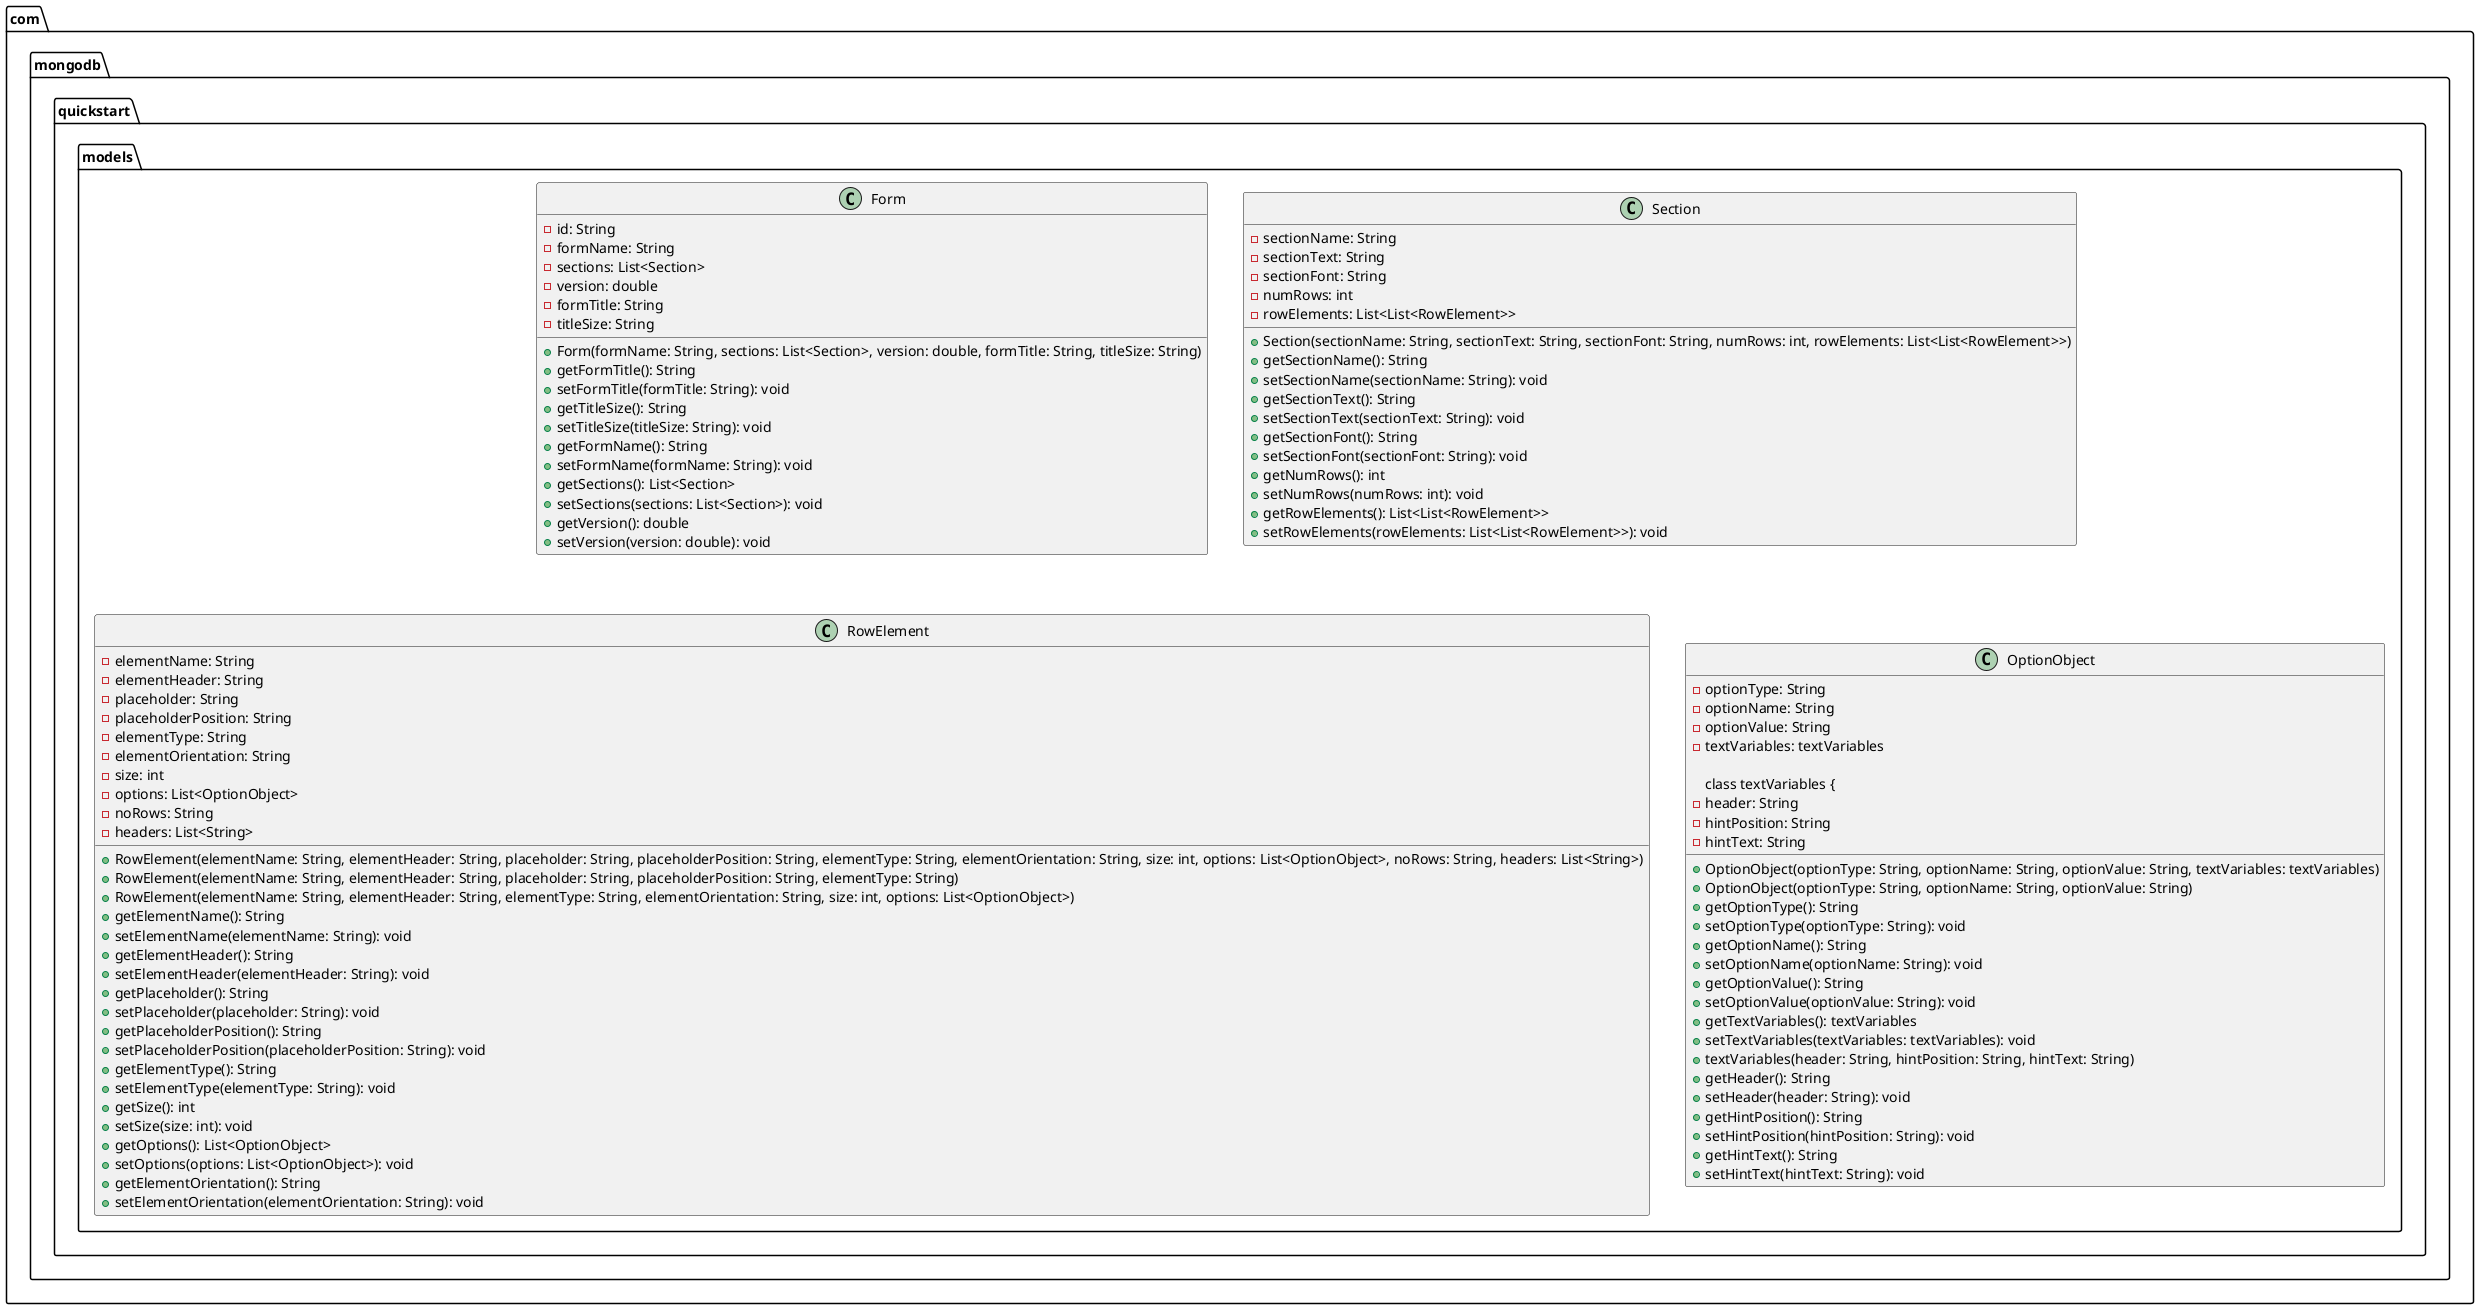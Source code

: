 @startuml
package com.mongodb.quickstart.models {
    class Form {
        - id: String
        - formName: String
        - sections: List<Section>
        - version: double
        - formTitle: String
        - titleSize: String
        + Form(formName: String, sections: List<Section>, version: double, formTitle: String, titleSize: String)
        + getFormTitle(): String
        + setFormTitle(formTitle: String): void
        + getTitleSize(): String
        + setTitleSize(titleSize: String): void
        + getFormName(): String
        + setFormName(formName: String): void
        + getSections(): List<Section>
        + setSections(sections: List<Section>): void
        + getVersion(): double
        + setVersion(version: double): void
    }

    class Section {
        - sectionName: String
        - sectionText: String
        - sectionFont: String
        - numRows: int
        - rowElements: List<List<RowElement>>
        + Section(sectionName: String, sectionText: String, sectionFont: String, numRows: int, rowElements: List<List<RowElement>>)
        + getSectionName(): String
        + setSectionName(sectionName: String): void
        + getSectionText(): String
        + setSectionText(sectionText: String): void
        + getSectionFont(): String
        + setSectionFont(sectionFont: String): void
        + getNumRows(): int
        + setNumRows(numRows: int): void
        + getRowElements(): List<List<RowElement>>
        + setRowElements(rowElements: List<List<RowElement>>): void
    }

    class RowElement {
        - elementName: String
        - elementHeader: String
        - placeholder: String
        - placeholderPosition: String
        - elementType: String
        - elementOrientation: String
        - size: int
        - options: List<OptionObject>
        - noRows: String
        - headers: List<String>
        + RowElement(elementName: String, elementHeader: String, placeholder: String, placeholderPosition: String, elementType: String, elementOrientation: String, size: int, options: List<OptionObject>, noRows: String, headers: List<String>)
        + RowElement(elementName: String, elementHeader: String, placeholder: String, placeholderPosition: String, elementType: String)
        + RowElement(elementName: String, elementHeader: String, elementType: String, elementOrientation: String, size: int, options: List<OptionObject>)
        + getElementName(): String
        + setElementName(elementName: String): void
        + getElementHeader(): String
        + setElementHeader(elementHeader: String): void
        + getPlaceholder(): String
        + setPlaceholder(placeholder: String): void
        + getPlaceholderPosition(): String
        + setPlaceholderPosition(placeholderPosition: String): void
        + getElementType(): String
        + setElementType(elementType: String): void
        + getSize(): int
        + setSize(size: int): void
        + getOptions(): List<OptionObject>
        + setOptions(options: List<OptionObject>): void
        + getElementOrientation(): String
        + setElementOrientation(elementOrientation: String): void
    }

    class OptionObject {
    - optionType: String
    - optionName: String
    - optionValue: String
    - textVariables: textVariables
    + OptionObject(optionType: String, optionName: String, optionValue: String, textVariables: textVariables)
    + OptionObject(optionType: String, optionName: String, optionValue: String)
    + getOptionType(): String
    + setOptionType(optionType: String): void
    + getOptionName(): String
    + setOptionName(optionName: String): void
    + getOptionValue(): String
    + setOptionValue(optionValue: String): void
    + getTextVariables(): textVariables
    + setTextVariables(textVariables: textVariables): void
    
    class textVariables {
        - header: String
        - hintPosition: String
        - hintText: String
        + textVariables(header: String, hintPosition: String, hintText: String)
        + getHeader(): String
        + setHeader(header: String): void
        + getHintPosition(): String
        + setHintPosition(hintPosition: String): void
        + getHintText(): String
        + setHintText(hintText: String): void
    }
}
@enduml

